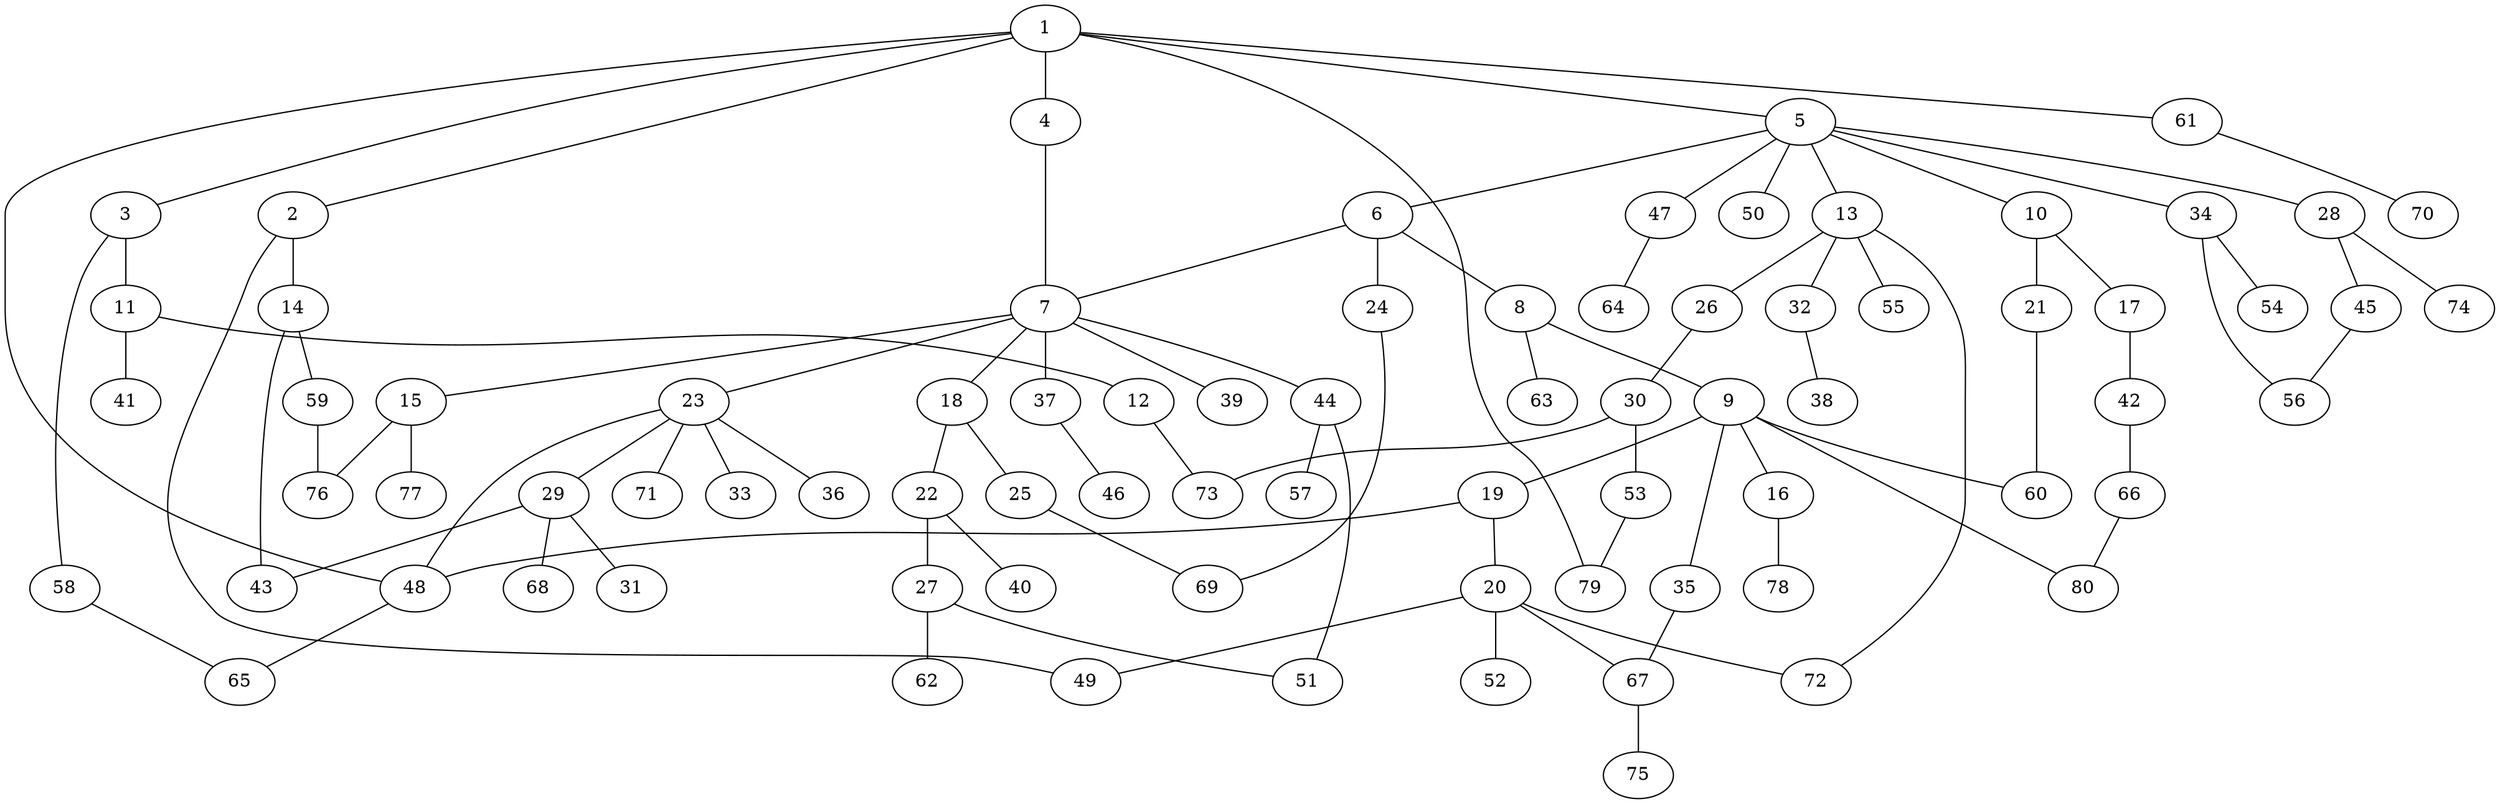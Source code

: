 graph graphname {1--2
1--3
1--4
1--5
1--48
1--61
1--79
2--14
2--49
3--11
3--58
4--7
5--6
5--10
5--13
5--28
5--34
5--47
5--50
6--7
6--8
6--24
7--15
7--18
7--23
7--37
7--39
7--44
8--9
8--63
9--16
9--19
9--35
9--60
9--80
10--17
10--21
11--12
11--41
12--73
13--26
13--32
13--55
13--72
14--43
14--59
15--76
15--77
16--78
17--42
18--22
18--25
19--20
19--48
20--49
20--52
20--67
20--72
21--60
22--27
22--40
23--29
23--33
23--36
23--48
23--71
24--69
25--69
26--30
27--51
27--62
28--45
28--74
29--31
29--43
29--68
30--53
30--73
32--38
34--54
34--56
35--67
37--46
42--66
44--51
44--57
45--56
47--64
48--65
53--79
58--65
59--76
61--70
66--80
67--75
}